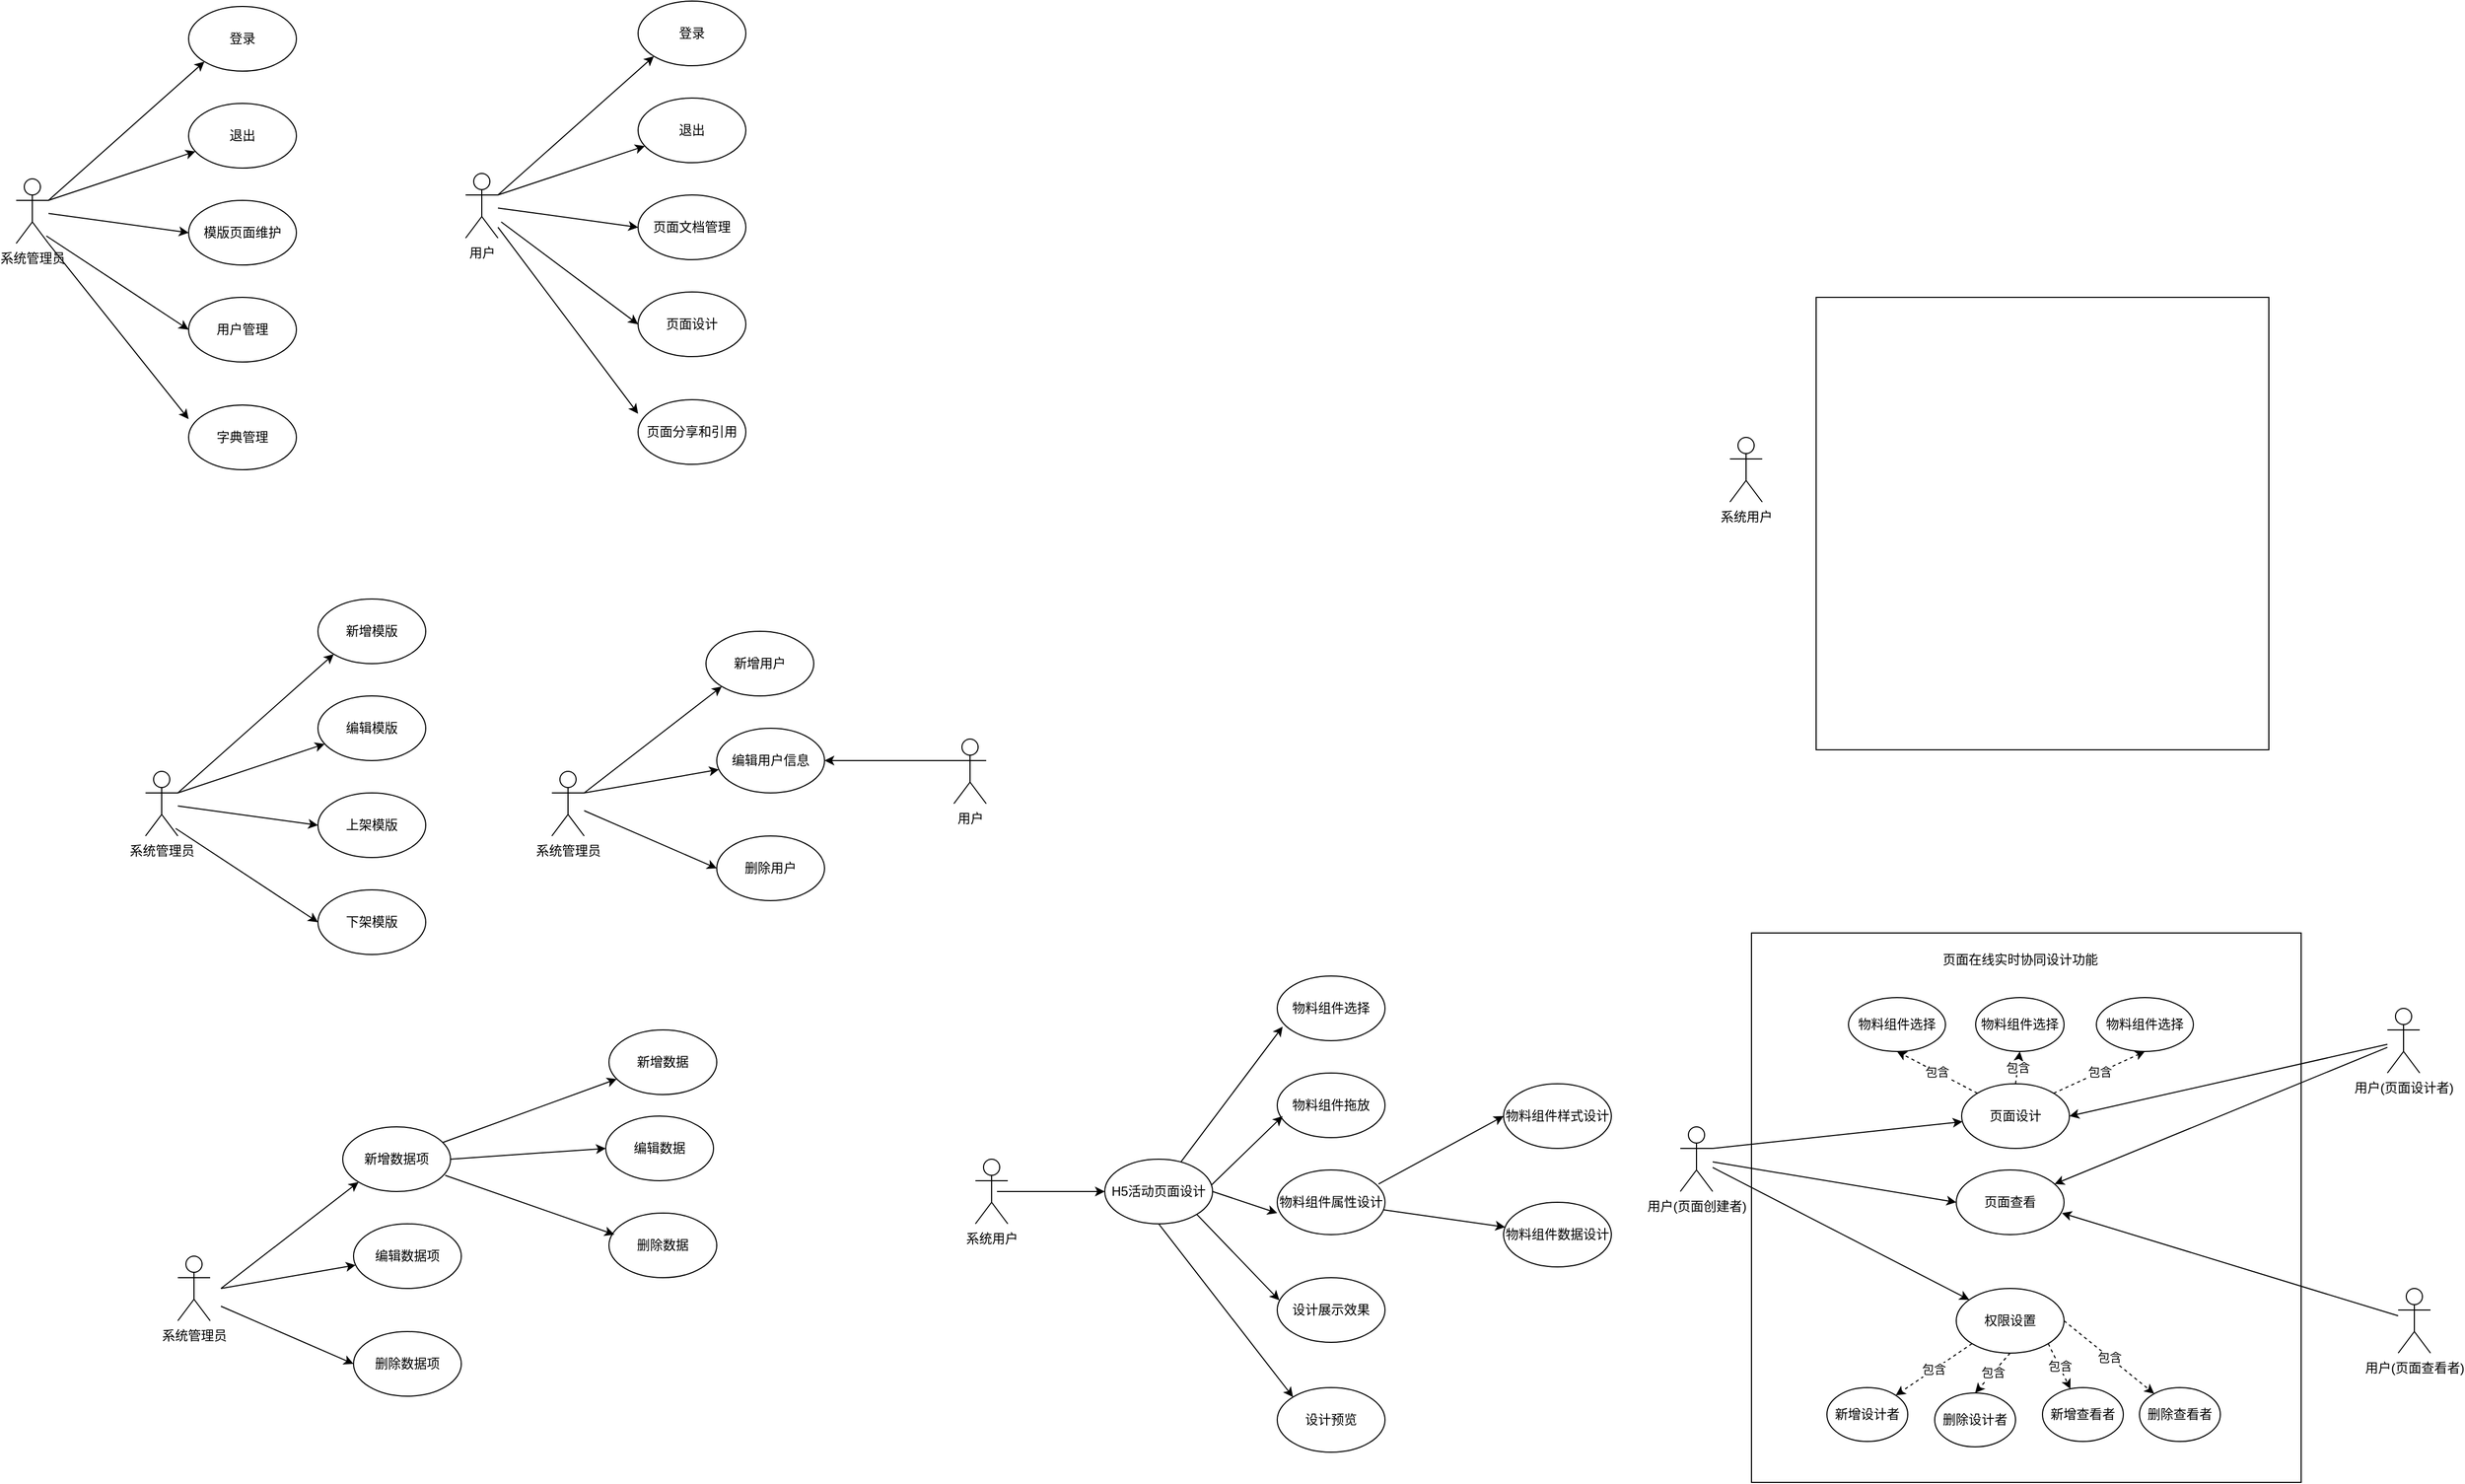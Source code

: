 <mxfile version="21.7.0" type="github">
  <diagram name="第 1 页" id="uGb3mlXIUazgqTFXJLFu">
    <mxGraphModel dx="954" dy="610" grid="1" gridSize="10" guides="1" tooltips="1" connect="1" arrows="1" fold="1" page="1" pageScale="1" pageWidth="827" pageHeight="1169" math="0" shadow="0">
      <root>
        <mxCell id="0" />
        <mxCell id="1" parent="0" />
        <mxCell id="ymelzY1RwOhpvOn5nYsV-1" value="系统管理员" style="shape=umlActor;verticalLabelPosition=bottom;verticalAlign=top;html=1;" vertex="1" parent="1">
          <mxGeometry x="150" y="230" width="30" height="60" as="geometry" />
        </mxCell>
        <mxCell id="ymelzY1RwOhpvOn5nYsV-3" value="登录" style="ellipse;whiteSpace=wrap;html=1;" vertex="1" parent="1">
          <mxGeometry x="310" y="70" width="100" height="60" as="geometry" />
        </mxCell>
        <mxCell id="ymelzY1RwOhpvOn5nYsV-4" value="退出" style="ellipse;whiteSpace=wrap;html=1;" vertex="1" parent="1">
          <mxGeometry x="310" y="160" width="100" height="60" as="geometry" />
        </mxCell>
        <mxCell id="ymelzY1RwOhpvOn5nYsV-5" value="模版页面维护" style="ellipse;whiteSpace=wrap;html=1;" vertex="1" parent="1">
          <mxGeometry x="310" y="250" width="100" height="60" as="geometry" />
        </mxCell>
        <mxCell id="ymelzY1RwOhpvOn5nYsV-6" value="用户管理" style="ellipse;whiteSpace=wrap;html=1;" vertex="1" parent="1">
          <mxGeometry x="310" y="340" width="100" height="60" as="geometry" />
        </mxCell>
        <mxCell id="ymelzY1RwOhpvOn5nYsV-7" value="字典管理" style="ellipse;whiteSpace=wrap;html=1;" vertex="1" parent="1">
          <mxGeometry x="310" y="440" width="100" height="60" as="geometry" />
        </mxCell>
        <mxCell id="ymelzY1RwOhpvOn5nYsV-9" value="" style="endArrow=classic;html=1;rounded=0;exitX=1;exitY=0.333;exitDx=0;exitDy=0;exitPerimeter=0;entryX=0;entryY=1;entryDx=0;entryDy=0;" edge="1" parent="1" source="ymelzY1RwOhpvOn5nYsV-1" target="ymelzY1RwOhpvOn5nYsV-3">
          <mxGeometry width="50" height="50" relative="1" as="geometry">
            <mxPoint x="390" y="340" as="sourcePoint" />
            <mxPoint x="440" y="290" as="targetPoint" />
          </mxGeometry>
        </mxCell>
        <mxCell id="ymelzY1RwOhpvOn5nYsV-14" value="" style="endArrow=classic;html=1;rounded=0;exitX=1;exitY=1;exitDx=0;exitDy=0;exitPerimeter=0;entryX=0;entryY=0.217;entryDx=0;entryDy=0;entryPerimeter=0;" edge="1" parent="1" source="ymelzY1RwOhpvOn5nYsV-1" target="ymelzY1RwOhpvOn5nYsV-7">
          <mxGeometry width="50" height="50" relative="1" as="geometry">
            <mxPoint x="390" y="340" as="sourcePoint" />
            <mxPoint x="300" y="450" as="targetPoint" />
          </mxGeometry>
        </mxCell>
        <mxCell id="ymelzY1RwOhpvOn5nYsV-15" value="" style="endArrow=classic;html=1;rounded=0;exitX=0.933;exitY=0.883;exitDx=0;exitDy=0;exitPerimeter=0;entryX=0;entryY=0.5;entryDx=0;entryDy=0;" edge="1" parent="1" source="ymelzY1RwOhpvOn5nYsV-1" target="ymelzY1RwOhpvOn5nYsV-6">
          <mxGeometry width="50" height="50" relative="1" as="geometry">
            <mxPoint x="390" y="340" as="sourcePoint" />
            <mxPoint x="440" y="290" as="targetPoint" />
          </mxGeometry>
        </mxCell>
        <mxCell id="ymelzY1RwOhpvOn5nYsV-16" value="" style="endArrow=classic;html=1;rounded=0;" edge="1" parent="1" source="ymelzY1RwOhpvOn5nYsV-1">
          <mxGeometry width="50" height="50" relative="1" as="geometry">
            <mxPoint x="390" y="340" as="sourcePoint" />
            <mxPoint x="310" y="280" as="targetPoint" />
          </mxGeometry>
        </mxCell>
        <mxCell id="ymelzY1RwOhpvOn5nYsV-17" value="" style="endArrow=classic;html=1;rounded=0;" edge="1" parent="1" target="ymelzY1RwOhpvOn5nYsV-4">
          <mxGeometry width="50" height="50" relative="1" as="geometry">
            <mxPoint x="180" y="250" as="sourcePoint" />
            <mxPoint x="440" y="290" as="targetPoint" />
          </mxGeometry>
        </mxCell>
        <mxCell id="ymelzY1RwOhpvOn5nYsV-19" value="用户" style="shape=umlActor;verticalLabelPosition=bottom;verticalAlign=top;html=1;" vertex="1" parent="1">
          <mxGeometry x="567" y="225" width="30" height="60" as="geometry" />
        </mxCell>
        <mxCell id="ymelzY1RwOhpvOn5nYsV-20" value="登录" style="ellipse;whiteSpace=wrap;html=1;" vertex="1" parent="1">
          <mxGeometry x="727" y="65" width="100" height="60" as="geometry" />
        </mxCell>
        <mxCell id="ymelzY1RwOhpvOn5nYsV-21" value="退出" style="ellipse;whiteSpace=wrap;html=1;" vertex="1" parent="1">
          <mxGeometry x="727" y="155" width="100" height="60" as="geometry" />
        </mxCell>
        <mxCell id="ymelzY1RwOhpvOn5nYsV-22" value="页面文档管理" style="ellipse;whiteSpace=wrap;html=1;" vertex="1" parent="1">
          <mxGeometry x="727" y="245" width="100" height="60" as="geometry" />
        </mxCell>
        <mxCell id="ymelzY1RwOhpvOn5nYsV-23" value="页面设计" style="ellipse;whiteSpace=wrap;html=1;" vertex="1" parent="1">
          <mxGeometry x="727" y="335" width="100" height="60" as="geometry" />
        </mxCell>
        <mxCell id="ymelzY1RwOhpvOn5nYsV-24" value="页面分享和引用" style="ellipse;whiteSpace=wrap;html=1;" vertex="1" parent="1">
          <mxGeometry x="727" y="435" width="100" height="60" as="geometry" />
        </mxCell>
        <mxCell id="ymelzY1RwOhpvOn5nYsV-25" value="" style="endArrow=classic;html=1;rounded=0;exitX=1;exitY=0.333;exitDx=0;exitDy=0;exitPerimeter=0;entryX=0;entryY=1;entryDx=0;entryDy=0;" edge="1" parent="1" source="ymelzY1RwOhpvOn5nYsV-19" target="ymelzY1RwOhpvOn5nYsV-20">
          <mxGeometry width="50" height="50" relative="1" as="geometry">
            <mxPoint x="807" y="335" as="sourcePoint" />
            <mxPoint x="857" y="285" as="targetPoint" />
          </mxGeometry>
        </mxCell>
        <mxCell id="ymelzY1RwOhpvOn5nYsV-26" value="" style="endArrow=classic;html=1;rounded=0;entryX=0;entryY=0.217;entryDx=0;entryDy=0;entryPerimeter=0;" edge="1" parent="1" source="ymelzY1RwOhpvOn5nYsV-19" target="ymelzY1RwOhpvOn5nYsV-24">
          <mxGeometry width="50" height="50" relative="1" as="geometry">
            <mxPoint x="807" y="335" as="sourcePoint" />
            <mxPoint x="717" y="445" as="targetPoint" />
          </mxGeometry>
        </mxCell>
        <mxCell id="ymelzY1RwOhpvOn5nYsV-27" value="" style="endArrow=classic;html=1;rounded=0;entryX=0;entryY=0.5;entryDx=0;entryDy=0;" edge="1" parent="1" target="ymelzY1RwOhpvOn5nYsV-23">
          <mxGeometry width="50" height="50" relative="1" as="geometry">
            <mxPoint x="600" y="270" as="sourcePoint" />
            <mxPoint x="857" y="285" as="targetPoint" />
          </mxGeometry>
        </mxCell>
        <mxCell id="ymelzY1RwOhpvOn5nYsV-28" value="" style="endArrow=classic;html=1;rounded=0;" edge="1" parent="1" source="ymelzY1RwOhpvOn5nYsV-19">
          <mxGeometry width="50" height="50" relative="1" as="geometry">
            <mxPoint x="807" y="335" as="sourcePoint" />
            <mxPoint x="727" y="275" as="targetPoint" />
          </mxGeometry>
        </mxCell>
        <mxCell id="ymelzY1RwOhpvOn5nYsV-29" value="" style="endArrow=classic;html=1;rounded=0;" edge="1" parent="1" target="ymelzY1RwOhpvOn5nYsV-21">
          <mxGeometry width="50" height="50" relative="1" as="geometry">
            <mxPoint x="597" y="245" as="sourcePoint" />
            <mxPoint x="857" y="285" as="targetPoint" />
          </mxGeometry>
        </mxCell>
        <mxCell id="ymelzY1RwOhpvOn5nYsV-30" value="系统管理员" style="shape=umlActor;verticalLabelPosition=bottom;verticalAlign=top;html=1;" vertex="1" parent="1">
          <mxGeometry x="270" y="780" width="30" height="60" as="geometry" />
        </mxCell>
        <mxCell id="ymelzY1RwOhpvOn5nYsV-31" value="新增模版" style="ellipse;whiteSpace=wrap;html=1;" vertex="1" parent="1">
          <mxGeometry x="430" y="620" width="100" height="60" as="geometry" />
        </mxCell>
        <mxCell id="ymelzY1RwOhpvOn5nYsV-32" value="编辑模版" style="ellipse;whiteSpace=wrap;html=1;" vertex="1" parent="1">
          <mxGeometry x="430" y="710" width="100" height="60" as="geometry" />
        </mxCell>
        <mxCell id="ymelzY1RwOhpvOn5nYsV-33" value="上架模版" style="ellipse;whiteSpace=wrap;html=1;" vertex="1" parent="1">
          <mxGeometry x="430" y="800" width="100" height="60" as="geometry" />
        </mxCell>
        <mxCell id="ymelzY1RwOhpvOn5nYsV-34" value="下架模版" style="ellipse;whiteSpace=wrap;html=1;" vertex="1" parent="1">
          <mxGeometry x="430" y="890" width="100" height="60" as="geometry" />
        </mxCell>
        <mxCell id="ymelzY1RwOhpvOn5nYsV-36" value="" style="endArrow=classic;html=1;rounded=0;exitX=1;exitY=0.333;exitDx=0;exitDy=0;exitPerimeter=0;entryX=0;entryY=1;entryDx=0;entryDy=0;" edge="1" parent="1" source="ymelzY1RwOhpvOn5nYsV-30" target="ymelzY1RwOhpvOn5nYsV-31">
          <mxGeometry width="50" height="50" relative="1" as="geometry">
            <mxPoint x="510" y="890" as="sourcePoint" />
            <mxPoint x="560" y="840" as="targetPoint" />
          </mxGeometry>
        </mxCell>
        <mxCell id="ymelzY1RwOhpvOn5nYsV-38" value="" style="endArrow=classic;html=1;rounded=0;exitX=0.933;exitY=0.883;exitDx=0;exitDy=0;exitPerimeter=0;entryX=0;entryY=0.5;entryDx=0;entryDy=0;" edge="1" parent="1" source="ymelzY1RwOhpvOn5nYsV-30" target="ymelzY1RwOhpvOn5nYsV-34">
          <mxGeometry width="50" height="50" relative="1" as="geometry">
            <mxPoint x="510" y="890" as="sourcePoint" />
            <mxPoint x="560" y="840" as="targetPoint" />
          </mxGeometry>
        </mxCell>
        <mxCell id="ymelzY1RwOhpvOn5nYsV-39" value="" style="endArrow=classic;html=1;rounded=0;" edge="1" parent="1" source="ymelzY1RwOhpvOn5nYsV-30">
          <mxGeometry width="50" height="50" relative="1" as="geometry">
            <mxPoint x="510" y="890" as="sourcePoint" />
            <mxPoint x="430" y="830" as="targetPoint" />
          </mxGeometry>
        </mxCell>
        <mxCell id="ymelzY1RwOhpvOn5nYsV-40" value="" style="endArrow=classic;html=1;rounded=0;" edge="1" parent="1" target="ymelzY1RwOhpvOn5nYsV-32">
          <mxGeometry width="50" height="50" relative="1" as="geometry">
            <mxPoint x="300" y="800" as="sourcePoint" />
            <mxPoint x="560" y="840" as="targetPoint" />
          </mxGeometry>
        </mxCell>
        <mxCell id="ymelzY1RwOhpvOn5nYsV-42" value="系统管理员" style="shape=umlActor;verticalLabelPosition=bottom;verticalAlign=top;html=1;" vertex="1" parent="1">
          <mxGeometry x="647" y="780" width="30" height="60" as="geometry" />
        </mxCell>
        <mxCell id="ymelzY1RwOhpvOn5nYsV-43" value="新增用户" style="ellipse;whiteSpace=wrap;html=1;" vertex="1" parent="1">
          <mxGeometry x="790" y="650" width="100" height="60" as="geometry" />
        </mxCell>
        <mxCell id="ymelzY1RwOhpvOn5nYsV-44" value="编辑用户信息" style="ellipse;whiteSpace=wrap;html=1;" vertex="1" parent="1">
          <mxGeometry x="800" y="740" width="100" height="60" as="geometry" />
        </mxCell>
        <mxCell id="ymelzY1RwOhpvOn5nYsV-45" value="删除用户" style="ellipse;whiteSpace=wrap;html=1;" vertex="1" parent="1">
          <mxGeometry x="800" y="840" width="100" height="60" as="geometry" />
        </mxCell>
        <mxCell id="ymelzY1RwOhpvOn5nYsV-47" value="" style="endArrow=classic;html=1;rounded=0;exitX=1;exitY=0.333;exitDx=0;exitDy=0;exitPerimeter=0;entryX=0;entryY=1;entryDx=0;entryDy=0;" edge="1" parent="1" source="ymelzY1RwOhpvOn5nYsV-42" target="ymelzY1RwOhpvOn5nYsV-43">
          <mxGeometry width="50" height="50" relative="1" as="geometry">
            <mxPoint x="887" y="890" as="sourcePoint" />
            <mxPoint x="937" y="840" as="targetPoint" />
          </mxGeometry>
        </mxCell>
        <mxCell id="ymelzY1RwOhpvOn5nYsV-49" value="" style="endArrow=classic;html=1;rounded=0;entryX=0;entryY=0.5;entryDx=0;entryDy=0;" edge="1" parent="1" source="ymelzY1RwOhpvOn5nYsV-42" target="ymelzY1RwOhpvOn5nYsV-45">
          <mxGeometry width="50" height="50" relative="1" as="geometry">
            <mxPoint x="887" y="890" as="sourcePoint" />
            <mxPoint x="807" y="830" as="targetPoint" />
          </mxGeometry>
        </mxCell>
        <mxCell id="ymelzY1RwOhpvOn5nYsV-50" value="" style="endArrow=classic;html=1;rounded=0;" edge="1" parent="1" target="ymelzY1RwOhpvOn5nYsV-44">
          <mxGeometry width="50" height="50" relative="1" as="geometry">
            <mxPoint x="677" y="800" as="sourcePoint" />
            <mxPoint x="937" y="840" as="targetPoint" />
          </mxGeometry>
        </mxCell>
        <mxCell id="ymelzY1RwOhpvOn5nYsV-52" value="用户" style="shape=umlActor;verticalLabelPosition=bottom;verticalAlign=top;html=1;" vertex="1" parent="1">
          <mxGeometry x="1020" y="750" width="30" height="60" as="geometry" />
        </mxCell>
        <mxCell id="ymelzY1RwOhpvOn5nYsV-53" value="" style="endArrow=classic;html=1;rounded=0;exitX=0;exitY=0.333;exitDx=0;exitDy=0;exitPerimeter=0;entryX=1;entryY=0.5;entryDx=0;entryDy=0;" edge="1" parent="1" source="ymelzY1RwOhpvOn5nYsV-52" target="ymelzY1RwOhpvOn5nYsV-44">
          <mxGeometry width="50" height="50" relative="1" as="geometry">
            <mxPoint x="850" y="780" as="sourcePoint" />
            <mxPoint x="900" y="730" as="targetPoint" />
          </mxGeometry>
        </mxCell>
        <mxCell id="ymelzY1RwOhpvOn5nYsV-54" value="系统管理员" style="shape=umlActor;verticalLabelPosition=bottom;verticalAlign=top;html=1;" vertex="1" parent="1">
          <mxGeometry x="300" y="1230" width="30" height="60" as="geometry" />
        </mxCell>
        <mxCell id="ymelzY1RwOhpvOn5nYsV-55" value="新增数据项" style="ellipse;whiteSpace=wrap;html=1;" vertex="1" parent="1">
          <mxGeometry x="453" y="1110" width="100" height="60" as="geometry" />
        </mxCell>
        <mxCell id="ymelzY1RwOhpvOn5nYsV-56" value="编辑数据项" style="ellipse;whiteSpace=wrap;html=1;" vertex="1" parent="1">
          <mxGeometry x="463" y="1200" width="100" height="60" as="geometry" />
        </mxCell>
        <mxCell id="ymelzY1RwOhpvOn5nYsV-57" value="删除数据项" style="ellipse;whiteSpace=wrap;html=1;" vertex="1" parent="1">
          <mxGeometry x="463" y="1300" width="100" height="60" as="geometry" />
        </mxCell>
        <mxCell id="ymelzY1RwOhpvOn5nYsV-58" value="" style="endArrow=classic;html=1;rounded=0;exitX=1;exitY=0.333;exitDx=0;exitDy=0;exitPerimeter=0;entryX=0;entryY=1;entryDx=0;entryDy=0;" edge="1" parent="1" target="ymelzY1RwOhpvOn5nYsV-55">
          <mxGeometry width="50" height="50" relative="1" as="geometry">
            <mxPoint x="340" y="1260" as="sourcePoint" />
            <mxPoint x="600" y="1300" as="targetPoint" />
          </mxGeometry>
        </mxCell>
        <mxCell id="ymelzY1RwOhpvOn5nYsV-59" value="" style="endArrow=classic;html=1;rounded=0;entryX=0;entryY=0.5;entryDx=0;entryDy=0;" edge="1" parent="1" target="ymelzY1RwOhpvOn5nYsV-57">
          <mxGeometry width="50" height="50" relative="1" as="geometry">
            <mxPoint x="340" y="1276.522" as="sourcePoint" />
            <mxPoint x="470" y="1290" as="targetPoint" />
          </mxGeometry>
        </mxCell>
        <mxCell id="ymelzY1RwOhpvOn5nYsV-60" value="" style="endArrow=classic;html=1;rounded=0;" edge="1" parent="1" target="ymelzY1RwOhpvOn5nYsV-56">
          <mxGeometry width="50" height="50" relative="1" as="geometry">
            <mxPoint x="340" y="1260" as="sourcePoint" />
            <mxPoint x="600" y="1300" as="targetPoint" />
          </mxGeometry>
        </mxCell>
        <mxCell id="ymelzY1RwOhpvOn5nYsV-61" value="新增数据" style="ellipse;whiteSpace=wrap;html=1;" vertex="1" parent="1">
          <mxGeometry x="700" y="1020" width="100" height="60" as="geometry" />
        </mxCell>
        <mxCell id="ymelzY1RwOhpvOn5nYsV-62" value="编辑数据" style="ellipse;whiteSpace=wrap;html=1;" vertex="1" parent="1">
          <mxGeometry x="697" y="1100" width="100" height="60" as="geometry" />
        </mxCell>
        <mxCell id="ymelzY1RwOhpvOn5nYsV-63" value="删除数据" style="ellipse;whiteSpace=wrap;html=1;" vertex="1" parent="1">
          <mxGeometry x="700" y="1190" width="100" height="60" as="geometry" />
        </mxCell>
        <mxCell id="ymelzY1RwOhpvOn5nYsV-64" value="" style="endArrow=classic;html=1;rounded=0;" edge="1" parent="1" source="ymelzY1RwOhpvOn5nYsV-55" target="ymelzY1RwOhpvOn5nYsV-61">
          <mxGeometry width="50" height="50" relative="1" as="geometry">
            <mxPoint x="720" y="1190" as="sourcePoint" />
            <mxPoint x="770" y="1140" as="targetPoint" />
          </mxGeometry>
        </mxCell>
        <mxCell id="ymelzY1RwOhpvOn5nYsV-65" value="" style="endArrow=classic;html=1;rounded=0;exitX=1;exitY=0.5;exitDx=0;exitDy=0;entryX=0;entryY=0.5;entryDx=0;entryDy=0;" edge="1" parent="1" source="ymelzY1RwOhpvOn5nYsV-55" target="ymelzY1RwOhpvOn5nYsV-62">
          <mxGeometry width="50" height="50" relative="1" as="geometry">
            <mxPoint x="720" y="1190" as="sourcePoint" />
            <mxPoint x="770" y="1140" as="targetPoint" />
          </mxGeometry>
        </mxCell>
        <mxCell id="ymelzY1RwOhpvOn5nYsV-66" value="" style="endArrow=classic;html=1;rounded=0;exitX=0.95;exitY=0.75;exitDx=0;exitDy=0;exitPerimeter=0;entryX=0.05;entryY=0.333;entryDx=0;entryDy=0;entryPerimeter=0;" edge="1" parent="1" source="ymelzY1RwOhpvOn5nYsV-55" target="ymelzY1RwOhpvOn5nYsV-63">
          <mxGeometry width="50" height="50" relative="1" as="geometry">
            <mxPoint x="720" y="1190" as="sourcePoint" />
            <mxPoint x="770" y="1140" as="targetPoint" />
          </mxGeometry>
        </mxCell>
        <mxCell id="ymelzY1RwOhpvOn5nYsV-67" value="系统用户&lt;br&gt;" style="shape=umlActor;verticalLabelPosition=bottom;verticalAlign=top;html=1;outlineConnect=0;" vertex="1" parent="1">
          <mxGeometry x="1040" y="1140" width="30" height="60" as="geometry" />
        </mxCell>
        <mxCell id="ymelzY1RwOhpvOn5nYsV-68" value="H5活动页面设计" style="ellipse;whiteSpace=wrap;html=1;" vertex="1" parent="1">
          <mxGeometry x="1160" y="1140" width="100" height="60" as="geometry" />
        </mxCell>
        <mxCell id="ymelzY1RwOhpvOn5nYsV-69" value="" style="endArrow=classic;html=1;rounded=0;" edge="1" parent="1" target="ymelzY1RwOhpvOn5nYsV-68">
          <mxGeometry width="50" height="50" relative="1" as="geometry">
            <mxPoint x="1060" y="1170" as="sourcePoint" />
            <mxPoint x="1241" y="1090" as="targetPoint" />
          </mxGeometry>
        </mxCell>
        <mxCell id="ymelzY1RwOhpvOn5nYsV-70" value="物料组件选择" style="ellipse;whiteSpace=wrap;html=1;" vertex="1" parent="1">
          <mxGeometry x="1320" y="970" width="100" height="60" as="geometry" />
        </mxCell>
        <mxCell id="ymelzY1RwOhpvOn5nYsV-71" value="物料组件拖放" style="ellipse;whiteSpace=wrap;html=1;" vertex="1" parent="1">
          <mxGeometry x="1320" y="1060" width="100" height="60" as="geometry" />
        </mxCell>
        <mxCell id="ymelzY1RwOhpvOn5nYsV-72" value="设计展示效果" style="ellipse;whiteSpace=wrap;html=1;" vertex="1" parent="1">
          <mxGeometry x="1320" y="1250" width="100" height="60" as="geometry" />
        </mxCell>
        <mxCell id="ymelzY1RwOhpvOn5nYsV-73" value="物料组件属性设计" style="ellipse;whiteSpace=wrap;html=1;" vertex="1" parent="1">
          <mxGeometry x="1320" y="1150" width="100" height="60" as="geometry" />
        </mxCell>
        <mxCell id="ymelzY1RwOhpvOn5nYsV-74" value="设计预览" style="ellipse;whiteSpace=wrap;html=1;" vertex="1" parent="1">
          <mxGeometry x="1320" y="1352" width="100" height="60" as="geometry" />
        </mxCell>
        <mxCell id="ymelzY1RwOhpvOn5nYsV-75" value="物料组件样式设计" style="ellipse;whiteSpace=wrap;html=1;" vertex="1" parent="1">
          <mxGeometry x="1530" y="1070" width="100" height="60" as="geometry" />
        </mxCell>
        <mxCell id="ymelzY1RwOhpvOn5nYsV-76" value="物料组件数据设计" style="ellipse;whiteSpace=wrap;html=1;" vertex="1" parent="1">
          <mxGeometry x="1530" y="1180" width="100" height="60" as="geometry" />
        </mxCell>
        <mxCell id="ymelzY1RwOhpvOn5nYsV-77" value="" style="endArrow=classic;html=1;rounded=0;entryX=0.05;entryY=0.783;entryDx=0;entryDy=0;entryPerimeter=0;" edge="1" parent="1" source="ymelzY1RwOhpvOn5nYsV-68" target="ymelzY1RwOhpvOn5nYsV-70">
          <mxGeometry width="50" height="50" relative="1" as="geometry">
            <mxPoint x="1270" y="1240" as="sourcePoint" />
            <mxPoint x="1320" y="1190" as="targetPoint" />
          </mxGeometry>
        </mxCell>
        <mxCell id="ymelzY1RwOhpvOn5nYsV-79" value="" style="endArrow=classic;html=1;rounded=0;exitX=1;exitY=1;exitDx=0;exitDy=0;entryX=0.02;entryY=0.35;entryDx=0;entryDy=0;entryPerimeter=0;" edge="1" parent="1" source="ymelzY1RwOhpvOn5nYsV-68" target="ymelzY1RwOhpvOn5nYsV-72">
          <mxGeometry width="50" height="50" relative="1" as="geometry">
            <mxPoint x="1270" y="1240" as="sourcePoint" />
            <mxPoint x="1320" y="1190" as="targetPoint" />
          </mxGeometry>
        </mxCell>
        <mxCell id="ymelzY1RwOhpvOn5nYsV-80" value="" style="endArrow=classic;html=1;rounded=0;exitX=1;exitY=0.5;exitDx=0;exitDy=0;" edge="1" parent="1" source="ymelzY1RwOhpvOn5nYsV-68">
          <mxGeometry width="50" height="50" relative="1" as="geometry">
            <mxPoint x="1270" y="1240" as="sourcePoint" />
            <mxPoint x="1320" y="1190" as="targetPoint" />
          </mxGeometry>
        </mxCell>
        <mxCell id="ymelzY1RwOhpvOn5nYsV-81" value="" style="endArrow=classic;html=1;rounded=0;exitX=0.99;exitY=0.4;exitDx=0;exitDy=0;exitPerimeter=0;entryX=0.05;entryY=0.667;entryDx=0;entryDy=0;entryPerimeter=0;" edge="1" parent="1" source="ymelzY1RwOhpvOn5nYsV-68" target="ymelzY1RwOhpvOn5nYsV-71">
          <mxGeometry width="50" height="50" relative="1" as="geometry">
            <mxPoint x="1270" y="1240" as="sourcePoint" />
            <mxPoint x="1320" y="1190" as="targetPoint" />
          </mxGeometry>
        </mxCell>
        <mxCell id="ymelzY1RwOhpvOn5nYsV-82" value="" style="endArrow=classic;html=1;rounded=0;exitX=0.5;exitY=1;exitDx=0;exitDy=0;entryX=0;entryY=0;entryDx=0;entryDy=0;" edge="1" parent="1" source="ymelzY1RwOhpvOn5nYsV-68" target="ymelzY1RwOhpvOn5nYsV-74">
          <mxGeometry width="50" height="50" relative="1" as="geometry">
            <mxPoint x="1270" y="1240" as="sourcePoint" />
            <mxPoint x="1310" y="1360" as="targetPoint" />
          </mxGeometry>
        </mxCell>
        <mxCell id="ymelzY1RwOhpvOn5nYsV-84" value="" style="endArrow=classic;html=1;rounded=0;entryX=0;entryY=0.5;entryDx=0;entryDy=0;exitX=0.94;exitY=0.217;exitDx=0;exitDy=0;exitPerimeter=0;" edge="1" parent="1" source="ymelzY1RwOhpvOn5nYsV-73" target="ymelzY1RwOhpvOn5nYsV-75">
          <mxGeometry width="50" height="50" relative="1" as="geometry">
            <mxPoint x="1270" y="1240" as="sourcePoint" />
            <mxPoint x="1320" y="1190" as="targetPoint" />
          </mxGeometry>
        </mxCell>
        <mxCell id="ymelzY1RwOhpvOn5nYsV-85" value="" style="endArrow=classic;html=1;rounded=0;" edge="1" parent="1" source="ymelzY1RwOhpvOn5nYsV-73" target="ymelzY1RwOhpvOn5nYsV-76">
          <mxGeometry width="50" height="50" relative="1" as="geometry">
            <mxPoint x="1270" y="1240" as="sourcePoint" />
            <mxPoint x="1320" y="1190" as="targetPoint" />
          </mxGeometry>
        </mxCell>
        <mxCell id="ymelzY1RwOhpvOn5nYsV-86" value="用户(页面创建者)" style="shape=umlActor;verticalLabelPosition=bottom;verticalAlign=top;html=1;outlineConnect=0;" vertex="1" parent="1">
          <mxGeometry x="1694" y="1110" width="30" height="60" as="geometry" />
        </mxCell>
        <mxCell id="ymelzY1RwOhpvOn5nYsV-88" value="" style="whiteSpace=wrap;html=1;aspect=fixed;" vertex="1" parent="1">
          <mxGeometry x="1760" y="930" width="510" height="510" as="geometry" />
        </mxCell>
        <mxCell id="ymelzY1RwOhpvOn5nYsV-87" value="页面设计" style="ellipse;whiteSpace=wrap;html=1;" vertex="1" parent="1">
          <mxGeometry x="1955" y="1070" width="100" height="60" as="geometry" />
        </mxCell>
        <mxCell id="ymelzY1RwOhpvOn5nYsV-89" value="权限设置" style="ellipse;whiteSpace=wrap;html=1;" vertex="1" parent="1">
          <mxGeometry x="1950" y="1260" width="100" height="60" as="geometry" />
        </mxCell>
        <mxCell id="ymelzY1RwOhpvOn5nYsV-90" value="" style="endArrow=classic;html=1;rounded=0;" edge="1" parent="1" source="ymelzY1RwOhpvOn5nYsV-86" target="ymelzY1RwOhpvOn5nYsV-89">
          <mxGeometry width="50" height="50" relative="1" as="geometry">
            <mxPoint x="1840" y="1250" as="sourcePoint" />
            <mxPoint x="1890" y="1200" as="targetPoint" />
          </mxGeometry>
        </mxCell>
        <mxCell id="ymelzY1RwOhpvOn5nYsV-91" value="" style="endArrow=classic;html=1;rounded=0;exitX=1;exitY=0.333;exitDx=0;exitDy=0;exitPerimeter=0;" edge="1" parent="1" source="ymelzY1RwOhpvOn5nYsV-86" target="ymelzY1RwOhpvOn5nYsV-87">
          <mxGeometry width="50" height="50" relative="1" as="geometry">
            <mxPoint x="1840" y="1250" as="sourcePoint" />
            <mxPoint x="1890" y="1200" as="targetPoint" />
          </mxGeometry>
        </mxCell>
        <mxCell id="ymelzY1RwOhpvOn5nYsV-92" value="物料组件选择" style="ellipse;whiteSpace=wrap;html=1;" vertex="1" parent="1">
          <mxGeometry x="1850" y="990" width="90" height="50" as="geometry" />
        </mxCell>
        <mxCell id="ymelzY1RwOhpvOn5nYsV-93" value="物料组件选择" style="ellipse;whiteSpace=wrap;html=1;" vertex="1" parent="1">
          <mxGeometry x="1968" y="990" width="82" height="50" as="geometry" />
        </mxCell>
        <mxCell id="ymelzY1RwOhpvOn5nYsV-94" value="物料组件选择" style="ellipse;whiteSpace=wrap;html=1;" vertex="1" parent="1">
          <mxGeometry x="2080" y="990" width="90" height="50" as="geometry" />
        </mxCell>
        <mxCell id="ymelzY1RwOhpvOn5nYsV-95" value="包含" style="endArrow=classic;html=1;rounded=0;dashed=1;exitX=0;exitY=0;exitDx=0;exitDy=0;entryX=0.5;entryY=1;entryDx=0;entryDy=0;" edge="1" parent="1" source="ymelzY1RwOhpvOn5nYsV-87" target="ymelzY1RwOhpvOn5nYsV-92">
          <mxGeometry width="50" height="50" relative="1" as="geometry">
            <mxPoint x="1840" y="1250" as="sourcePoint" />
            <mxPoint x="1890" y="1200" as="targetPoint" />
          </mxGeometry>
        </mxCell>
        <mxCell id="ymelzY1RwOhpvOn5nYsV-98" value="包含" style="endArrow=classic;html=1;rounded=0;dashed=1;exitX=0.5;exitY=0;exitDx=0;exitDy=0;entryX=0.5;entryY=1;entryDx=0;entryDy=0;" edge="1" parent="1" source="ymelzY1RwOhpvOn5nYsV-87" target="ymelzY1RwOhpvOn5nYsV-93">
          <mxGeometry width="50" height="50" relative="1" as="geometry">
            <mxPoint x="1980" y="1089" as="sourcePoint" />
            <mxPoint x="1910" y="1060" as="targetPoint" />
          </mxGeometry>
        </mxCell>
        <mxCell id="ymelzY1RwOhpvOn5nYsV-99" value="包含" style="endArrow=classic;html=1;rounded=0;dashed=1;exitX=1;exitY=0;exitDx=0;exitDy=0;entryX=0.5;entryY=1;entryDx=0;entryDy=0;" edge="1" parent="1" source="ymelzY1RwOhpvOn5nYsV-87" target="ymelzY1RwOhpvOn5nYsV-94">
          <mxGeometry width="50" height="50" relative="1" as="geometry">
            <mxPoint x="1990" y="1099" as="sourcePoint" />
            <mxPoint x="1920" y="1070" as="targetPoint" />
          </mxGeometry>
        </mxCell>
        <mxCell id="ymelzY1RwOhpvOn5nYsV-101" value="新增设计者" style="ellipse;whiteSpace=wrap;html=1;" vertex="1" parent="1">
          <mxGeometry x="1830" y="1352" width="75" height="50" as="geometry" />
        </mxCell>
        <mxCell id="ymelzY1RwOhpvOn5nYsV-104" value="删除设计者" style="ellipse;whiteSpace=wrap;html=1;" vertex="1" parent="1">
          <mxGeometry x="1930" y="1357" width="75" height="50" as="geometry" />
        </mxCell>
        <mxCell id="ymelzY1RwOhpvOn5nYsV-105" value="新增查看者" style="ellipse;whiteSpace=wrap;html=1;" vertex="1" parent="1">
          <mxGeometry x="2030" y="1352" width="75" height="50" as="geometry" />
        </mxCell>
        <mxCell id="ymelzY1RwOhpvOn5nYsV-106" value="删除查看者" style="ellipse;whiteSpace=wrap;html=1;" vertex="1" parent="1">
          <mxGeometry x="2120" y="1352" width="75" height="50" as="geometry" />
        </mxCell>
        <mxCell id="ymelzY1RwOhpvOn5nYsV-107" value="页面查看" style="ellipse;whiteSpace=wrap;html=1;" vertex="1" parent="1">
          <mxGeometry x="1950" y="1150" width="100" height="60" as="geometry" />
        </mxCell>
        <mxCell id="ymelzY1RwOhpvOn5nYsV-108" value="" style="endArrow=classic;html=1;rounded=0;entryX=0;entryY=0.5;entryDx=0;entryDy=0;" edge="1" parent="1" source="ymelzY1RwOhpvOn5nYsV-86" target="ymelzY1RwOhpvOn5nYsV-107">
          <mxGeometry width="50" height="50" relative="1" as="geometry">
            <mxPoint x="1840" y="1250" as="sourcePoint" />
            <mxPoint x="1890" y="1200" as="targetPoint" />
          </mxGeometry>
        </mxCell>
        <mxCell id="ymelzY1RwOhpvOn5nYsV-109" value="包含" style="endArrow=classic;html=1;rounded=0;dashed=1;exitX=1;exitY=0.5;exitDx=0;exitDy=0;" edge="1" parent="1" source="ymelzY1RwOhpvOn5nYsV-89" target="ymelzY1RwOhpvOn5nYsV-106">
          <mxGeometry x="-0.006" width="50" height="50" relative="1" as="geometry">
            <mxPoint x="1980" y="1089" as="sourcePoint" />
            <mxPoint x="1905" y="1050" as="targetPoint" />
            <mxPoint as="offset" />
          </mxGeometry>
        </mxCell>
        <mxCell id="ymelzY1RwOhpvOn5nYsV-110" value="包含" style="endArrow=classic;html=1;rounded=0;dashed=1;exitX=1;exitY=1;exitDx=0;exitDy=0;" edge="1" parent="1" source="ymelzY1RwOhpvOn5nYsV-89" target="ymelzY1RwOhpvOn5nYsV-105">
          <mxGeometry width="50" height="50" relative="1" as="geometry">
            <mxPoint x="1990" y="1099" as="sourcePoint" />
            <mxPoint x="1915" y="1060" as="targetPoint" />
          </mxGeometry>
        </mxCell>
        <mxCell id="ymelzY1RwOhpvOn5nYsV-111" value="包含" style="endArrow=classic;html=1;rounded=0;dashed=1;exitX=0.5;exitY=1;exitDx=0;exitDy=0;entryX=0.5;entryY=0;entryDx=0;entryDy=0;" edge="1" parent="1" source="ymelzY1RwOhpvOn5nYsV-89" target="ymelzY1RwOhpvOn5nYsV-104">
          <mxGeometry width="50" height="50" relative="1" as="geometry">
            <mxPoint x="2000" y="1109" as="sourcePoint" />
            <mxPoint x="1925" y="1070" as="targetPoint" />
          </mxGeometry>
        </mxCell>
        <mxCell id="ymelzY1RwOhpvOn5nYsV-112" value="包含" style="endArrow=classic;html=1;rounded=0;dashed=1;exitX=0;exitY=1;exitDx=0;exitDy=0;" edge="1" parent="1" source="ymelzY1RwOhpvOn5nYsV-89" target="ymelzY1RwOhpvOn5nYsV-101">
          <mxGeometry width="50" height="50" relative="1" as="geometry">
            <mxPoint x="2010" y="1119" as="sourcePoint" />
            <mxPoint x="1935" y="1080" as="targetPoint" />
          </mxGeometry>
        </mxCell>
        <mxCell id="ymelzY1RwOhpvOn5nYsV-113" value="用户(页面设计者)" style="shape=umlActor;verticalLabelPosition=bottom;verticalAlign=top;html=1;outlineConnect=0;" vertex="1" parent="1">
          <mxGeometry x="2350" y="1000" width="30" height="60" as="geometry" />
        </mxCell>
        <mxCell id="ymelzY1RwOhpvOn5nYsV-114" value="用户(页面查看者)" style="shape=umlActor;verticalLabelPosition=bottom;verticalAlign=top;html=1;outlineConnect=0;" vertex="1" parent="1">
          <mxGeometry x="2360" y="1260" width="30" height="60" as="geometry" />
        </mxCell>
        <mxCell id="ymelzY1RwOhpvOn5nYsV-115" value="" style="endArrow=classic;html=1;rounded=0;entryX=1;entryY=0.5;entryDx=0;entryDy=0;" edge="1" parent="1" source="ymelzY1RwOhpvOn5nYsV-113" target="ymelzY1RwOhpvOn5nYsV-87">
          <mxGeometry width="50" height="50" relative="1" as="geometry">
            <mxPoint x="2050" y="1250" as="sourcePoint" />
            <mxPoint x="2100" y="1200" as="targetPoint" />
          </mxGeometry>
        </mxCell>
        <mxCell id="ymelzY1RwOhpvOn5nYsV-116" value="" style="endArrow=classic;html=1;rounded=0;" edge="1" parent="1" source="ymelzY1RwOhpvOn5nYsV-113" target="ymelzY1RwOhpvOn5nYsV-107">
          <mxGeometry width="50" height="50" relative="1" as="geometry">
            <mxPoint x="2050" y="1250" as="sourcePoint" />
            <mxPoint x="2100" y="1200" as="targetPoint" />
          </mxGeometry>
        </mxCell>
        <mxCell id="ymelzY1RwOhpvOn5nYsV-117" value="" style="endArrow=classic;html=1;rounded=0;entryX=0.98;entryY=0.667;entryDx=0;entryDy=0;entryPerimeter=0;" edge="1" parent="1" source="ymelzY1RwOhpvOn5nYsV-114" target="ymelzY1RwOhpvOn5nYsV-107">
          <mxGeometry width="50" height="50" relative="1" as="geometry">
            <mxPoint x="2050" y="1250" as="sourcePoint" />
            <mxPoint x="2100" y="1200" as="targetPoint" />
          </mxGeometry>
        </mxCell>
        <mxCell id="ymelzY1RwOhpvOn5nYsV-118" value="系统用户" style="shape=umlActor;verticalLabelPosition=bottom;verticalAlign=top;html=1;outlineConnect=0;" vertex="1" parent="1">
          <mxGeometry x="1740" y="470" width="30" height="60" as="geometry" />
        </mxCell>
        <mxCell id="ymelzY1RwOhpvOn5nYsV-119" value="" style="whiteSpace=wrap;html=1;aspect=fixed;" vertex="1" parent="1">
          <mxGeometry x="1820" y="340" width="420" height="420" as="geometry" />
        </mxCell>
        <mxCell id="ymelzY1RwOhpvOn5nYsV-120" value="页面在线实时协同设计功能" style="text;html=1;strokeColor=none;fillColor=none;align=center;verticalAlign=middle;whiteSpace=wrap;rounded=0;" vertex="1" parent="1">
          <mxGeometry x="1931.5" y="940" width="155" height="30" as="geometry" />
        </mxCell>
      </root>
    </mxGraphModel>
  </diagram>
</mxfile>
